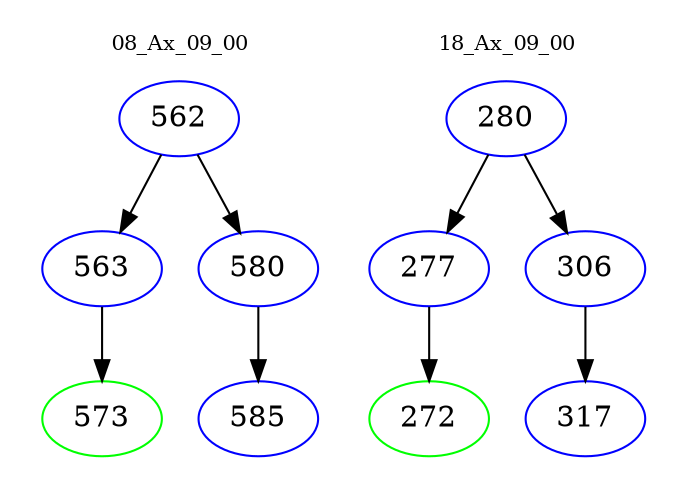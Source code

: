 digraph{
subgraph cluster_0 {
color = white
label = "08_Ax_09_00";
fontsize=10;
T0_562 [label="562", color="blue"]
T0_562 -> T0_563 [color="black"]
T0_563 [label="563", color="blue"]
T0_563 -> T0_573 [color="black"]
T0_573 [label="573", color="green"]
T0_562 -> T0_580 [color="black"]
T0_580 [label="580", color="blue"]
T0_580 -> T0_585 [color="black"]
T0_585 [label="585", color="blue"]
}
subgraph cluster_1 {
color = white
label = "18_Ax_09_00";
fontsize=10;
T1_280 [label="280", color="blue"]
T1_280 -> T1_277 [color="black"]
T1_277 [label="277", color="blue"]
T1_277 -> T1_272 [color="black"]
T1_272 [label="272", color="green"]
T1_280 -> T1_306 [color="black"]
T1_306 [label="306", color="blue"]
T1_306 -> T1_317 [color="black"]
T1_317 [label="317", color="blue"]
}
}
